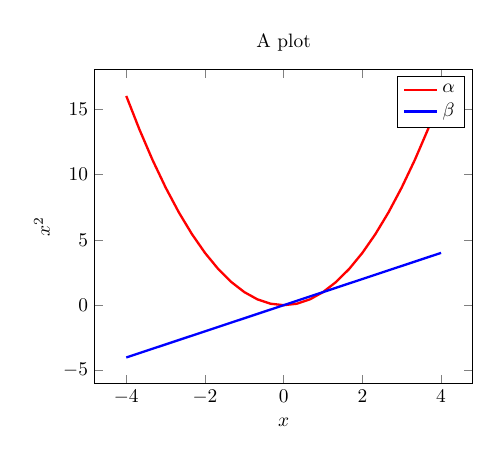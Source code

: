 \begin{tikzpicture}[scale=0.7]
  \begin{axis}[title=A plot,xlabel={\(x\)},ylabel={\(x^{2}\)},
    legend entries={\(\alpha\),\(\beta\)}]
    \addplot[domain=-4:4,red,very thick] {x^2}; 
    \addplot[domain=-4:4,blue,very thick] {x}; 
  \end{axis}
\end{tikzpicture}